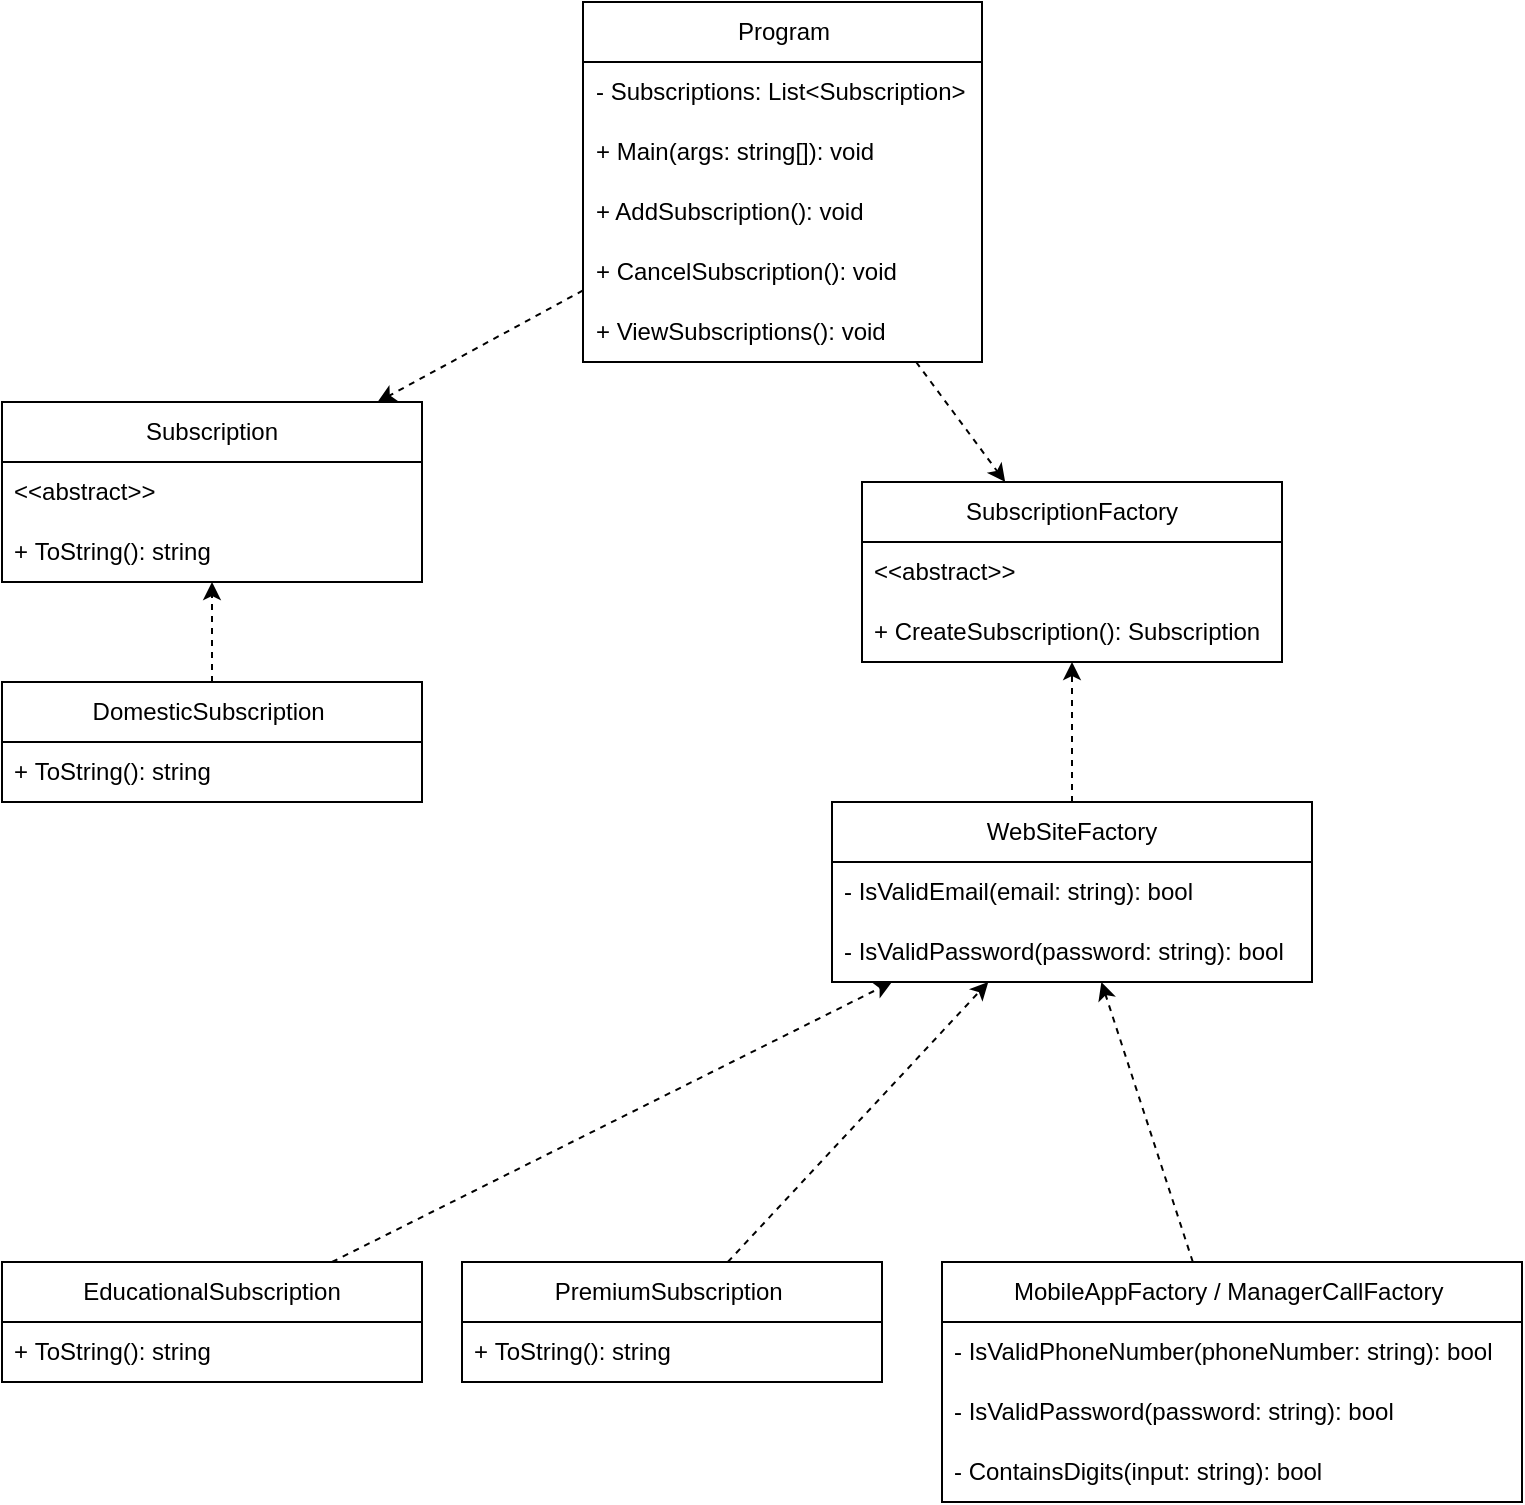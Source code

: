 <mxfile version="24.0.4" type="device">
  <diagram name="Страница — 1" id="jsr216pYnn-NOnW_qfAe">
    <mxGraphModel dx="1376" dy="764" grid="1" gridSize="10" guides="1" tooltips="1" connect="1" arrows="1" fold="1" page="1" pageScale="1" pageWidth="827" pageHeight="1169" math="0" shadow="0">
      <root>
        <mxCell id="0" />
        <mxCell id="1" parent="0" />
        <mxCell id="Jit07C0UMbfI6crL5-SX-82" value="" style="endArrow=classic;html=1;rounded=0;dashed=1;" parent="1" source="EKHtAdZZLa3ebVVQhu_q-5" target="yjbBdGcNR5w9F9-vgKkh-28" edge="1">
          <mxGeometry width="50" height="50" relative="1" as="geometry">
            <mxPoint x="760" y="280" as="sourcePoint" />
            <mxPoint x="760" y="150" as="targetPoint" />
          </mxGeometry>
        </mxCell>
        <mxCell id="Jit07C0UMbfI6crL5-SX-98" value="" style="endArrow=classic;html=1;rounded=0;dashed=1;" parent="1" source="yjbBdGcNR5w9F9-vgKkh-22" target="yjbBdGcNR5w9F9-vgKkh-28" edge="1">
          <mxGeometry width="50" height="50" relative="1" as="geometry">
            <mxPoint x="320" y="315.061" as="sourcePoint" />
            <mxPoint x="199.069" y="400" as="targetPoint" />
          </mxGeometry>
        </mxCell>
        <mxCell id="yjbBdGcNR5w9F9-vgKkh-22" value="Program" style="swimlane;fontStyle=0;childLayout=stackLayout;horizontal=1;startSize=30;horizontalStack=0;resizeParent=1;resizeParentMax=0;resizeLast=0;collapsible=1;marginBottom=0;whiteSpace=wrap;html=1;" vertex="1" parent="1">
          <mxGeometry x="320.5" y="10" width="199.5" height="180" as="geometry" />
        </mxCell>
        <mxCell id="yjbBdGcNR5w9F9-vgKkh-23" value="- Subscriptions: List&amp;lt;Subscription&amp;gt;   " style="text;strokeColor=none;fillColor=none;align=left;verticalAlign=middle;spacingLeft=4;spacingRight=4;overflow=hidden;points=[[0,0.5],[1,0.5]];portConstraint=eastwest;rotatable=0;whiteSpace=wrap;html=1;" vertex="1" parent="yjbBdGcNR5w9F9-vgKkh-22">
          <mxGeometry y="30" width="199.5" height="30" as="geometry" />
        </mxCell>
        <mxCell id="yjbBdGcNR5w9F9-vgKkh-24" value="+ Main(args: string[]): void&amp;nbsp; &amp;nbsp;   " style="text;strokeColor=none;fillColor=none;align=left;verticalAlign=middle;spacingLeft=4;spacingRight=4;overflow=hidden;points=[[0,0.5],[1,0.5]];portConstraint=eastwest;rotatable=0;whiteSpace=wrap;html=1;" vertex="1" parent="yjbBdGcNR5w9F9-vgKkh-22">
          <mxGeometry y="60" width="199.5" height="30" as="geometry" />
        </mxCell>
        <mxCell id="yjbBdGcNR5w9F9-vgKkh-25" value="+ AddSubscription(): void&amp;nbsp;      " style="text;strokeColor=none;fillColor=none;align=left;verticalAlign=middle;spacingLeft=4;spacingRight=4;overflow=hidden;points=[[0,0.5],[1,0.5]];portConstraint=eastwest;rotatable=0;whiteSpace=wrap;html=1;" vertex="1" parent="yjbBdGcNR5w9F9-vgKkh-22">
          <mxGeometry y="90" width="199.5" height="30" as="geometry" />
        </mxCell>
        <mxCell id="yjbBdGcNR5w9F9-vgKkh-26" value="+&amp;nbsp;CancelSubscription(): void&amp;nbsp;&amp;nbsp;" style="text;strokeColor=none;fillColor=none;align=left;verticalAlign=middle;spacingLeft=4;spacingRight=4;overflow=hidden;points=[[0,0.5],[1,0.5]];portConstraint=eastwest;rotatable=0;whiteSpace=wrap;html=1;" vertex="1" parent="yjbBdGcNR5w9F9-vgKkh-22">
          <mxGeometry y="120" width="199.5" height="30" as="geometry" />
        </mxCell>
        <mxCell id="yjbBdGcNR5w9F9-vgKkh-27" value="+ ViewSubscriptions(): void&amp;nbsp; &amp;nbsp;      " style="text;strokeColor=none;fillColor=none;align=left;verticalAlign=middle;spacingLeft=4;spacingRight=4;overflow=hidden;points=[[0,0.5],[1,0.5]];portConstraint=eastwest;rotatable=0;whiteSpace=wrap;html=1;" vertex="1" parent="yjbBdGcNR5w9F9-vgKkh-22">
          <mxGeometry y="150" width="199.5" height="30" as="geometry" />
        </mxCell>
        <mxCell id="yjbBdGcNR5w9F9-vgKkh-28" value="SubscriptionFactory" style="swimlane;fontStyle=0;childLayout=stackLayout;horizontal=1;startSize=30;horizontalStack=0;resizeParent=1;resizeParentMax=0;resizeLast=0;collapsible=1;marginBottom=0;whiteSpace=wrap;html=1;" vertex="1" parent="1">
          <mxGeometry x="460" y="250" width="210" height="90" as="geometry" />
        </mxCell>
        <mxCell id="yjbBdGcNR5w9F9-vgKkh-29" value="&amp;lt;&amp;lt;abstract&amp;gt;&amp;gt;" style="text;strokeColor=none;fillColor=none;align=left;verticalAlign=middle;spacingLeft=4;spacingRight=4;overflow=hidden;points=[[0,0.5],[1,0.5]];portConstraint=eastwest;rotatable=0;whiteSpace=wrap;html=1;" vertex="1" parent="yjbBdGcNR5w9F9-vgKkh-28">
          <mxGeometry y="30" width="210" height="30" as="geometry" />
        </mxCell>
        <mxCell id="yjbBdGcNR5w9F9-vgKkh-30" value="+&amp;nbsp;CreateSubscription(): Subscription" style="text;strokeColor=none;fillColor=none;align=left;verticalAlign=middle;spacingLeft=4;spacingRight=4;overflow=hidden;points=[[0,0.5],[1,0.5]];portConstraint=eastwest;rotatable=0;whiteSpace=wrap;html=1;" vertex="1" parent="yjbBdGcNR5w9F9-vgKkh-28">
          <mxGeometry y="60" width="210" height="30" as="geometry" />
        </mxCell>
        <mxCell id="XmtZ-BMnwpqFDQydZwed-1" value="Subscription" style="swimlane;fontStyle=0;childLayout=stackLayout;horizontal=1;startSize=30;horizontalStack=0;resizeParent=1;resizeParentMax=0;resizeLast=0;collapsible=1;marginBottom=0;whiteSpace=wrap;html=1;" vertex="1" parent="1">
          <mxGeometry x="30" y="210" width="210" height="90" as="geometry" />
        </mxCell>
        <mxCell id="XmtZ-BMnwpqFDQydZwed-2" value="&amp;lt;&amp;lt;abstract&amp;gt;&amp;gt;" style="text;strokeColor=none;fillColor=none;align=left;verticalAlign=middle;spacingLeft=4;spacingRight=4;overflow=hidden;points=[[0,0.5],[1,0.5]];portConstraint=eastwest;rotatable=0;whiteSpace=wrap;html=1;" vertex="1" parent="XmtZ-BMnwpqFDQydZwed-1">
          <mxGeometry y="30" width="210" height="30" as="geometry" />
        </mxCell>
        <mxCell id="XmtZ-BMnwpqFDQydZwed-3" value="+&amp;nbsp;ToString(): string" style="text;strokeColor=none;fillColor=none;align=left;verticalAlign=middle;spacingLeft=4;spacingRight=4;overflow=hidden;points=[[0,0.5],[1,0.5]];portConstraint=eastwest;rotatable=0;whiteSpace=wrap;html=1;" vertex="1" parent="XmtZ-BMnwpqFDQydZwed-1">
          <mxGeometry y="60" width="210" height="30" as="geometry" />
        </mxCell>
        <mxCell id="EKHtAdZZLa3ebVVQhu_q-1" value="" style="endArrow=classic;html=1;rounded=0;dashed=1;" edge="1" parent="1" source="yjbBdGcNR5w9F9-vgKkh-22" target="XmtZ-BMnwpqFDQydZwed-1">
          <mxGeometry width="50" height="50" relative="1" as="geometry">
            <mxPoint x="410" y="320" as="sourcePoint" />
            <mxPoint x="450" y="470" as="targetPoint" />
          </mxGeometry>
        </mxCell>
        <mxCell id="EKHtAdZZLa3ebVVQhu_q-2" value="DomesticSubscription&amp;nbsp;" style="swimlane;fontStyle=0;childLayout=stackLayout;horizontal=1;startSize=30;horizontalStack=0;resizeParent=1;resizeParentMax=0;resizeLast=0;collapsible=1;marginBottom=0;whiteSpace=wrap;html=1;" vertex="1" parent="1">
          <mxGeometry x="30" y="350" width="210" height="60" as="geometry" />
        </mxCell>
        <mxCell id="EKHtAdZZLa3ebVVQhu_q-4" value="+&amp;nbsp;ToString(): string" style="text;strokeColor=none;fillColor=none;align=left;verticalAlign=middle;spacingLeft=4;spacingRight=4;overflow=hidden;points=[[0,0.5],[1,0.5]];portConstraint=eastwest;rotatable=0;whiteSpace=wrap;html=1;" vertex="1" parent="EKHtAdZZLa3ebVVQhu_q-2">
          <mxGeometry y="30" width="210" height="30" as="geometry" />
        </mxCell>
        <mxCell id="EKHtAdZZLa3ebVVQhu_q-5" value="WebSiteFactory" style="swimlane;fontStyle=0;childLayout=stackLayout;horizontal=1;startSize=30;horizontalStack=0;resizeParent=1;resizeParentMax=0;resizeLast=0;collapsible=1;marginBottom=0;whiteSpace=wrap;html=1;" vertex="1" parent="1">
          <mxGeometry x="445" y="410" width="240" height="90" as="geometry" />
        </mxCell>
        <mxCell id="EKHtAdZZLa3ebVVQhu_q-6" value="- IsValidEmail(email: string): bool" style="text;strokeColor=none;fillColor=none;align=left;verticalAlign=middle;spacingLeft=4;spacingRight=4;overflow=hidden;points=[[0,0.5],[1,0.5]];portConstraint=eastwest;rotatable=0;whiteSpace=wrap;html=1;" vertex="1" parent="EKHtAdZZLa3ebVVQhu_q-5">
          <mxGeometry y="30" width="240" height="30" as="geometry" />
        </mxCell>
        <mxCell id="EKHtAdZZLa3ebVVQhu_q-7" value="- IsValidPassword(password: string): bool" style="text;strokeColor=none;fillColor=none;align=left;verticalAlign=middle;spacingLeft=4;spacingRight=4;overflow=hidden;points=[[0,0.5],[1,0.5]];portConstraint=eastwest;rotatable=0;whiteSpace=wrap;html=1;" vertex="1" parent="EKHtAdZZLa3ebVVQhu_q-5">
          <mxGeometry y="60" width="240" height="30" as="geometry" />
        </mxCell>
        <mxCell id="EKHtAdZZLa3ebVVQhu_q-8" value="EducationalSubscription" style="swimlane;fontStyle=0;childLayout=stackLayout;horizontal=1;startSize=30;horizontalStack=0;resizeParent=1;resizeParentMax=0;resizeLast=0;collapsible=1;marginBottom=0;whiteSpace=wrap;html=1;" vertex="1" parent="1">
          <mxGeometry x="30" y="640" width="210" height="60" as="geometry" />
        </mxCell>
        <mxCell id="EKHtAdZZLa3ebVVQhu_q-9" value="+&amp;nbsp;ToString(): string" style="text;strokeColor=none;fillColor=none;align=left;verticalAlign=middle;spacingLeft=4;spacingRight=4;overflow=hidden;points=[[0,0.5],[1,0.5]];portConstraint=eastwest;rotatable=0;whiteSpace=wrap;html=1;" vertex="1" parent="EKHtAdZZLa3ebVVQhu_q-8">
          <mxGeometry y="30" width="210" height="30" as="geometry" />
        </mxCell>
        <mxCell id="EKHtAdZZLa3ebVVQhu_q-10" value="PremiumSubscription&amp;nbsp;" style="swimlane;fontStyle=0;childLayout=stackLayout;horizontal=1;startSize=30;horizontalStack=0;resizeParent=1;resizeParentMax=0;resizeLast=0;collapsible=1;marginBottom=0;whiteSpace=wrap;html=1;" vertex="1" parent="1">
          <mxGeometry x="260" y="640" width="210" height="60" as="geometry" />
        </mxCell>
        <mxCell id="EKHtAdZZLa3ebVVQhu_q-11" value="+&amp;nbsp;ToString(): string" style="text;strokeColor=none;fillColor=none;align=left;verticalAlign=middle;spacingLeft=4;spacingRight=4;overflow=hidden;points=[[0,0.5],[1,0.5]];portConstraint=eastwest;rotatable=0;whiteSpace=wrap;html=1;" vertex="1" parent="EKHtAdZZLa3ebVVQhu_q-10">
          <mxGeometry y="30" width="210" height="30" as="geometry" />
        </mxCell>
        <mxCell id="EKHtAdZZLa3ebVVQhu_q-12" value="MobileAppFactory /&amp;nbsp;ManagerCallFactory&amp;nbsp;" style="swimlane;fontStyle=0;childLayout=stackLayout;horizontal=1;startSize=30;horizontalStack=0;resizeParent=1;resizeParentMax=0;resizeLast=0;collapsible=1;marginBottom=0;whiteSpace=wrap;html=1;" vertex="1" parent="1">
          <mxGeometry x="500" y="640" width="290" height="120" as="geometry" />
        </mxCell>
        <mxCell id="EKHtAdZZLa3ebVVQhu_q-13" value="- IsValidPhoneNumber(phoneNumber: string): bool" style="text;strokeColor=none;fillColor=none;align=left;verticalAlign=middle;spacingLeft=4;spacingRight=4;overflow=hidden;points=[[0,0.5],[1,0.5]];portConstraint=eastwest;rotatable=0;whiteSpace=wrap;html=1;" vertex="1" parent="EKHtAdZZLa3ebVVQhu_q-12">
          <mxGeometry y="30" width="290" height="30" as="geometry" />
        </mxCell>
        <mxCell id="EKHtAdZZLa3ebVVQhu_q-14" value="- IsValidPassword(password: string): bool" style="text;strokeColor=none;fillColor=none;align=left;verticalAlign=middle;spacingLeft=4;spacingRight=4;overflow=hidden;points=[[0,0.5],[1,0.5]];portConstraint=eastwest;rotatable=0;whiteSpace=wrap;html=1;" vertex="1" parent="EKHtAdZZLa3ebVVQhu_q-12">
          <mxGeometry y="60" width="290" height="30" as="geometry" />
        </mxCell>
        <mxCell id="EKHtAdZZLa3ebVVQhu_q-15" value="- ContainsDigits(input: string): bool" style="text;strokeColor=none;fillColor=none;align=left;verticalAlign=middle;spacingLeft=4;spacingRight=4;overflow=hidden;points=[[0,0.5],[1,0.5]];portConstraint=eastwest;rotatable=0;whiteSpace=wrap;html=1;" vertex="1" parent="EKHtAdZZLa3ebVVQhu_q-12">
          <mxGeometry y="90" width="290" height="30" as="geometry" />
        </mxCell>
        <mxCell id="EKHtAdZZLa3ebVVQhu_q-16" value="" style="endArrow=classic;html=1;rounded=0;dashed=1;" edge="1" parent="1" source="EKHtAdZZLa3ebVVQhu_q-2" target="XmtZ-BMnwpqFDQydZwed-1">
          <mxGeometry width="50" height="50" relative="1" as="geometry">
            <mxPoint x="770" y="290" as="sourcePoint" />
            <mxPoint x="770" y="160" as="targetPoint" />
          </mxGeometry>
        </mxCell>
        <mxCell id="EKHtAdZZLa3ebVVQhu_q-17" value="" style="endArrow=classic;html=1;rounded=0;dashed=1;" edge="1" parent="1" source="EKHtAdZZLa3ebVVQhu_q-10" target="EKHtAdZZLa3ebVVQhu_q-5">
          <mxGeometry width="50" height="50" relative="1" as="geometry">
            <mxPoint x="780" y="300" as="sourcePoint" />
            <mxPoint x="780" y="170" as="targetPoint" />
          </mxGeometry>
        </mxCell>
        <mxCell id="EKHtAdZZLa3ebVVQhu_q-19" value="" style="endArrow=classic;html=1;rounded=0;dashed=1;" edge="1" parent="1" source="EKHtAdZZLa3ebVVQhu_q-8" target="EKHtAdZZLa3ebVVQhu_q-5">
          <mxGeometry width="50" height="50" relative="1" as="geometry">
            <mxPoint x="790" y="310" as="sourcePoint" />
            <mxPoint x="790" y="180" as="targetPoint" />
          </mxGeometry>
        </mxCell>
        <mxCell id="EKHtAdZZLa3ebVVQhu_q-20" value="" style="endArrow=classic;html=1;rounded=0;dashed=1;" edge="1" parent="1" source="EKHtAdZZLa3ebVVQhu_q-12" target="EKHtAdZZLa3ebVVQhu_q-5">
          <mxGeometry width="50" height="50" relative="1" as="geometry">
            <mxPoint x="800" y="320" as="sourcePoint" />
            <mxPoint x="710" y="580" as="targetPoint" />
          </mxGeometry>
        </mxCell>
      </root>
    </mxGraphModel>
  </diagram>
</mxfile>

